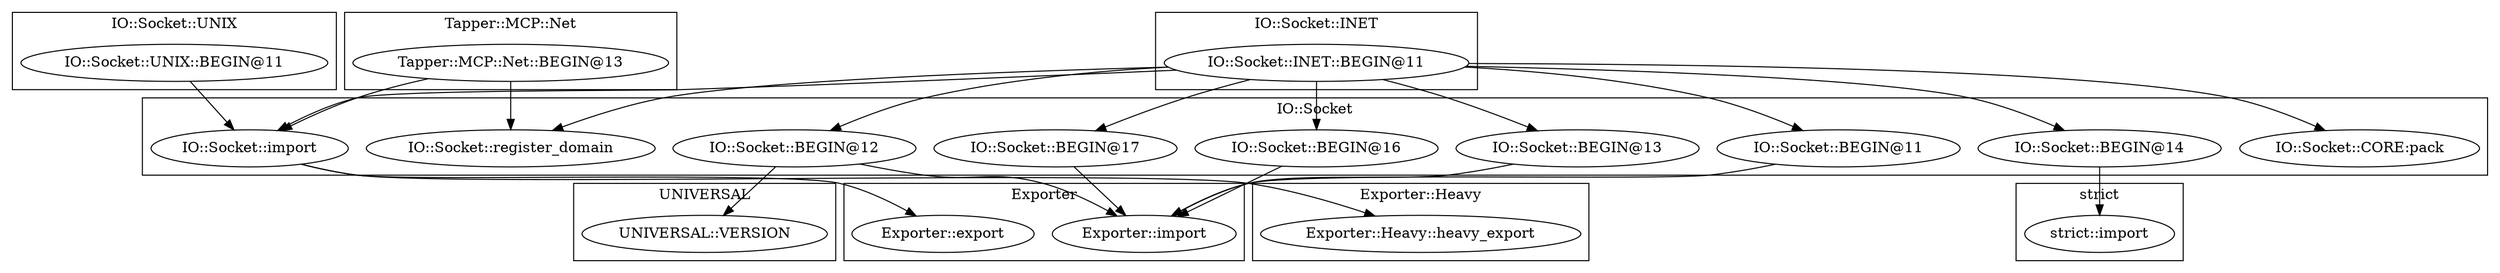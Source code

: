 digraph {
graph [overlap=false]
subgraph cluster_IO_Socket_UNIX {
	label="IO::Socket::UNIX";
	"IO::Socket::UNIX::BEGIN@11";
}
subgraph cluster_UNIVERSAL {
	label="UNIVERSAL";
	"UNIVERSAL::VERSION";
}
subgraph cluster_Tapper_MCP_Net {
	label="Tapper::MCP::Net";
	"Tapper::MCP::Net::BEGIN@13";
}
subgraph cluster_Exporter {
	label="Exporter";
	"Exporter::import";
	"Exporter::export";
}
subgraph cluster_IO_Socket_INET {
	label="IO::Socket::INET";
	"IO::Socket::INET::BEGIN@11";
}
subgraph cluster_strict {
	label="strict";
	"strict::import";
}
subgraph cluster_Exporter_Heavy {
	label="Exporter::Heavy";
	"Exporter::Heavy::heavy_export";
}
subgraph cluster_IO_Socket {
	label="IO::Socket";
	"IO::Socket::BEGIN@12";
	"IO::Socket::BEGIN@17";
	"IO::Socket::CORE:pack";
	"IO::Socket::BEGIN@11";
	"IO::Socket::BEGIN@13";
	"IO::Socket::import";
	"IO::Socket::register_domain";
	"IO::Socket::BEGIN@16";
	"IO::Socket::BEGIN@14";
}
"IO::Socket::BEGIN@12" -> "Exporter::import";
"IO::Socket::BEGIN@16" -> "Exporter::import";
"IO::Socket::BEGIN@13" -> "Exporter::import";
"IO::Socket::BEGIN@11" -> "Exporter::import";
"IO::Socket::BEGIN@17" -> "Exporter::import";
"IO::Socket::INET::BEGIN@11" -> "IO::Socket::BEGIN@12";
"IO::Socket::INET::BEGIN@11" -> "IO::Socket::BEGIN@16";
"IO::Socket::INET::BEGIN@11" -> "IO::Socket::CORE:pack";
"IO::Socket::import" -> "Exporter::Heavy::heavy_export";
"IO::Socket::BEGIN@14" -> "strict::import";
"IO::Socket::BEGIN@12" -> "UNIVERSAL::VERSION";
"IO::Socket::INET::BEGIN@11" -> "IO::Socket::BEGIN@14";
"IO::Socket::INET::BEGIN@11" -> "IO::Socket::BEGIN@13";
"Tapper::MCP::Net::BEGIN@13" -> "IO::Socket::import";
"IO::Socket::UNIX::BEGIN@11" -> "IO::Socket::import";
"IO::Socket::INET::BEGIN@11" -> "IO::Socket::import";
"Tapper::MCP::Net::BEGIN@13" -> "IO::Socket::register_domain";
"IO::Socket::INET::BEGIN@11" -> "IO::Socket::register_domain";
"IO::Socket::import" -> "Exporter::export";
"IO::Socket::INET::BEGIN@11" -> "IO::Socket::BEGIN@11";
"IO::Socket::INET::BEGIN@11" -> "IO::Socket::BEGIN@17";
}
